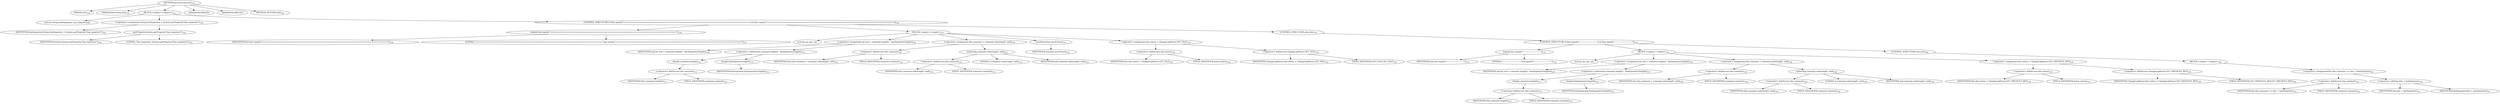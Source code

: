 digraph "processComment" {  
"178" [label = <(METHOD,processComment)<SUB>124</SUB>> ]
"15" [label = <(PARAM,this)<SUB>124</SUB>> ]
"179" [label = <(PARAM,final String line)<SUB>124</SUB>> ]
"180" [label = <(BLOCK,&lt;empty&gt;,&lt;empty&gt;)<SUB>124</SUB>> ]
"181" [label = <(LOCAL,String lineSeparator: java.lang.String)> ]
"182" [label = <(&lt;operator&gt;.assignment,String lineSeparator = System.getProperty(&quot;line.separator&quot;))<SUB>125</SUB>> ]
"183" [label = <(IDENTIFIER,lineSeparator,String lineSeparator = System.getProperty(&quot;line.separator&quot;))<SUB>125</SUB>> ]
"184" [label = <(getProperty,System.getProperty(&quot;line.separator&quot;))<SUB>125</SUB>> ]
"185" [label = <(IDENTIFIER,System,System.getProperty(&quot;line.separator&quot;))<SUB>125</SUB>> ]
"186" [label = <(LITERAL,&quot;line.separator&quot;,System.getProperty(&quot;line.separator&quot;))<SUB>125</SUB>> ]
"187" [label = <(CONTROL_STRUCTURE,if (line.equals(&quot;=============================================================================&quot;)),if (line.equals(&quot;=============================================================================&quot;)))<SUB>126</SUB>> ]
"188" [label = <(equals,line.equals(&quot;=============================================================================&quot;))<SUB>126</SUB>> ]
"189" [label = <(IDENTIFIER,line,line.equals(&quot;=============================================================================&quot;))<SUB>126</SUB>> ]
"190" [label = <(LITERAL,&quot;=============================================================================&quot;,line.equals(&quot;=============================================================================&quot;))<SUB>127</SUB>> ]
"191" [label = <(BLOCK,&lt;empty&gt;,&lt;empty&gt;)<SUB>127</SUB>> ]
"192" [label = <(LOCAL,int end: int)> ]
"193" [label = <(&lt;operator&gt;.assignment,int end = comment.length() - lineSeparator.length())<SUB>130</SUB>> ]
"194" [label = <(IDENTIFIER,end,int end = comment.length() - lineSeparator.length())<SUB>130</SUB>> ]
"195" [label = <(&lt;operator&gt;.subtraction,comment.length() - lineSeparator.length())<SUB>131</SUB>> ]
"196" [label = <(length,comment.length())<SUB>131</SUB>> ]
"197" [label = <(&lt;operator&gt;.fieldAccess,this.comment)<SUB>131</SUB>> ]
"198" [label = <(IDENTIFIER,this,comment.length())<SUB>131</SUB>> ]
"199" [label = <(FIELD_IDENTIFIER,comment,comment)<SUB>131</SUB>> ]
"200" [label = <(length,lineSeparator.length())<SUB>131</SUB>> ]
"201" [label = <(IDENTIFIER,lineSeparator,lineSeparator.length())<SUB>131</SUB>> ]
"202" [label = <(&lt;operator&gt;.assignment,this.comment = comment.substring(0, end))<SUB>132</SUB>> ]
"203" [label = <(&lt;operator&gt;.fieldAccess,this.comment)<SUB>132</SUB>> ]
"204" [label = <(IDENTIFIER,this,this.comment = comment.substring(0, end))<SUB>132</SUB>> ]
"205" [label = <(FIELD_IDENTIFIER,comment,comment)<SUB>132</SUB>> ]
"206" [label = <(substring,comment.substring(0, end))<SUB>132</SUB>> ]
"207" [label = <(&lt;operator&gt;.fieldAccess,this.comment)<SUB>132</SUB>> ]
"208" [label = <(IDENTIFIER,this,comment.substring(0, end))<SUB>132</SUB>> ]
"209" [label = <(FIELD_IDENTIFIER,comment,comment)<SUB>132</SUB>> ]
"210" [label = <(LITERAL,0,comment.substring(0, end))<SUB>132</SUB>> ]
"211" [label = <(IDENTIFIER,end,comment.substring(0, end))<SUB>132</SUB>> ]
"212" [label = <(saveEntry,this.saveEntry())<SUB>133</SUB>> ]
"14" [label = <(IDENTIFIER,this,this.saveEntry())<SUB>133</SUB>> ]
"213" [label = <(&lt;operator&gt;.assignment,this.status = ChangeLogParser.GET_FILE)<SUB>134</SUB>> ]
"214" [label = <(&lt;operator&gt;.fieldAccess,this.status)<SUB>134</SUB>> ]
"215" [label = <(IDENTIFIER,this,this.status = ChangeLogParser.GET_FILE)<SUB>134</SUB>> ]
"216" [label = <(FIELD_IDENTIFIER,status,status)<SUB>134</SUB>> ]
"217" [label = <(&lt;operator&gt;.fieldAccess,ChangeLogParser.GET_FILE)<SUB>134</SUB>> ]
"218" [label = <(IDENTIFIER,ChangeLogParser,this.status = ChangeLogParser.GET_FILE)<SUB>134</SUB>> ]
"219" [label = <(FIELD_IDENTIFIER,GET_FILE,GET_FILE)<SUB>134</SUB>> ]
"220" [label = <(CONTROL_STRUCTURE,else,else)<SUB>135</SUB>> ]
"221" [label = <(CONTROL_STRUCTURE,if (line.equals(&quot;----------------------------&quot;)),if (line.equals(&quot;----------------------------&quot;)))<SUB>135</SUB>> ]
"222" [label = <(equals,line.equals(&quot;----------------------------&quot;))<SUB>135</SUB>> ]
"223" [label = <(IDENTIFIER,line,line.equals(&quot;----------------------------&quot;))<SUB>135</SUB>> ]
"224" [label = <(LITERAL,&quot;----------------------------&quot;,line.equals(&quot;----------------------------&quot;))<SUB>135</SUB>> ]
"225" [label = <(BLOCK,&lt;empty&gt;,&lt;empty&gt;)<SUB>135</SUB>> ]
"226" [label = <(LOCAL,int end: int)> ]
"227" [label = <(&lt;operator&gt;.assignment,int end = comment.length() - lineSeparator.length())<SUB>136</SUB>> ]
"228" [label = <(IDENTIFIER,end,int end = comment.length() - lineSeparator.length())<SUB>136</SUB>> ]
"229" [label = <(&lt;operator&gt;.subtraction,comment.length() - lineSeparator.length())<SUB>137</SUB>> ]
"230" [label = <(length,comment.length())<SUB>137</SUB>> ]
"231" [label = <(&lt;operator&gt;.fieldAccess,this.comment)<SUB>137</SUB>> ]
"232" [label = <(IDENTIFIER,this,comment.length())<SUB>137</SUB>> ]
"233" [label = <(FIELD_IDENTIFIER,comment,comment)<SUB>137</SUB>> ]
"234" [label = <(length,lineSeparator.length())<SUB>137</SUB>> ]
"235" [label = <(IDENTIFIER,lineSeparator,lineSeparator.length())<SUB>137</SUB>> ]
"236" [label = <(&lt;operator&gt;.assignment,this.comment = comment.substring(0, end))<SUB>138</SUB>> ]
"237" [label = <(&lt;operator&gt;.fieldAccess,this.comment)<SUB>138</SUB>> ]
"238" [label = <(IDENTIFIER,this,this.comment = comment.substring(0, end))<SUB>138</SUB>> ]
"239" [label = <(FIELD_IDENTIFIER,comment,comment)<SUB>138</SUB>> ]
"240" [label = <(substring,comment.substring(0, end))<SUB>138</SUB>> ]
"241" [label = <(&lt;operator&gt;.fieldAccess,this.comment)<SUB>138</SUB>> ]
"242" [label = <(IDENTIFIER,this,comment.substring(0, end))<SUB>138</SUB>> ]
"243" [label = <(FIELD_IDENTIFIER,comment,comment)<SUB>138</SUB>> ]
"244" [label = <(LITERAL,0,comment.substring(0, end))<SUB>138</SUB>> ]
"245" [label = <(IDENTIFIER,end,comment.substring(0, end))<SUB>138</SUB>> ]
"246" [label = <(&lt;operator&gt;.assignment,this.status = ChangeLogParser.GET_PREVIOUS_REV)<SUB>139</SUB>> ]
"247" [label = <(&lt;operator&gt;.fieldAccess,this.status)<SUB>139</SUB>> ]
"248" [label = <(IDENTIFIER,this,this.status = ChangeLogParser.GET_PREVIOUS_REV)<SUB>139</SUB>> ]
"249" [label = <(FIELD_IDENTIFIER,status,status)<SUB>139</SUB>> ]
"250" [label = <(&lt;operator&gt;.fieldAccess,ChangeLogParser.GET_PREVIOUS_REV)<SUB>139</SUB>> ]
"251" [label = <(IDENTIFIER,ChangeLogParser,this.status = ChangeLogParser.GET_PREVIOUS_REV)<SUB>139</SUB>> ]
"252" [label = <(FIELD_IDENTIFIER,GET_PREVIOUS_REV,GET_PREVIOUS_REV)<SUB>139</SUB>> ]
"253" [label = <(CONTROL_STRUCTURE,else,else)<SUB>140</SUB>> ]
"254" [label = <(BLOCK,&lt;empty&gt;,&lt;empty&gt;)<SUB>140</SUB>> ]
"255" [label = <(&lt;operator&gt;.assignmentPlus,this.comment += line + lineSeparator)<SUB>141</SUB>> ]
"256" [label = <(&lt;operator&gt;.fieldAccess,this.comment)<SUB>141</SUB>> ]
"257" [label = <(IDENTIFIER,this,this.comment += line + lineSeparator)<SUB>141</SUB>> ]
"258" [label = <(FIELD_IDENTIFIER,comment,comment)<SUB>141</SUB>> ]
"259" [label = <(&lt;operator&gt;.addition,line + lineSeparator)<SUB>141</SUB>> ]
"260" [label = <(IDENTIFIER,line,line + lineSeparator)<SUB>141</SUB>> ]
"261" [label = <(IDENTIFIER,lineSeparator,line + lineSeparator)<SUB>141</SUB>> ]
"262" [label = <(MODIFIER,PRIVATE)> ]
"263" [label = <(MODIFIER,VIRTUAL)> ]
"264" [label = <(METHOD_RETURN,void)<SUB>124</SUB>> ]
  "178" -> "15" 
  "178" -> "179" 
  "178" -> "180" 
  "178" -> "262" 
  "178" -> "263" 
  "178" -> "264" 
  "180" -> "181" 
  "180" -> "182" 
  "180" -> "187" 
  "182" -> "183" 
  "182" -> "184" 
  "184" -> "185" 
  "184" -> "186" 
  "187" -> "188" 
  "187" -> "191" 
  "187" -> "220" 
  "188" -> "189" 
  "188" -> "190" 
  "191" -> "192" 
  "191" -> "193" 
  "191" -> "202" 
  "191" -> "212" 
  "191" -> "213" 
  "193" -> "194" 
  "193" -> "195" 
  "195" -> "196" 
  "195" -> "200" 
  "196" -> "197" 
  "197" -> "198" 
  "197" -> "199" 
  "200" -> "201" 
  "202" -> "203" 
  "202" -> "206" 
  "203" -> "204" 
  "203" -> "205" 
  "206" -> "207" 
  "206" -> "210" 
  "206" -> "211" 
  "207" -> "208" 
  "207" -> "209" 
  "212" -> "14" 
  "213" -> "214" 
  "213" -> "217" 
  "214" -> "215" 
  "214" -> "216" 
  "217" -> "218" 
  "217" -> "219" 
  "220" -> "221" 
  "221" -> "222" 
  "221" -> "225" 
  "221" -> "253" 
  "222" -> "223" 
  "222" -> "224" 
  "225" -> "226" 
  "225" -> "227" 
  "225" -> "236" 
  "225" -> "246" 
  "227" -> "228" 
  "227" -> "229" 
  "229" -> "230" 
  "229" -> "234" 
  "230" -> "231" 
  "231" -> "232" 
  "231" -> "233" 
  "234" -> "235" 
  "236" -> "237" 
  "236" -> "240" 
  "237" -> "238" 
  "237" -> "239" 
  "240" -> "241" 
  "240" -> "244" 
  "240" -> "245" 
  "241" -> "242" 
  "241" -> "243" 
  "246" -> "247" 
  "246" -> "250" 
  "247" -> "248" 
  "247" -> "249" 
  "250" -> "251" 
  "250" -> "252" 
  "253" -> "254" 
  "254" -> "255" 
  "255" -> "256" 
  "255" -> "259" 
  "256" -> "257" 
  "256" -> "258" 
  "259" -> "260" 
  "259" -> "261" 
}
